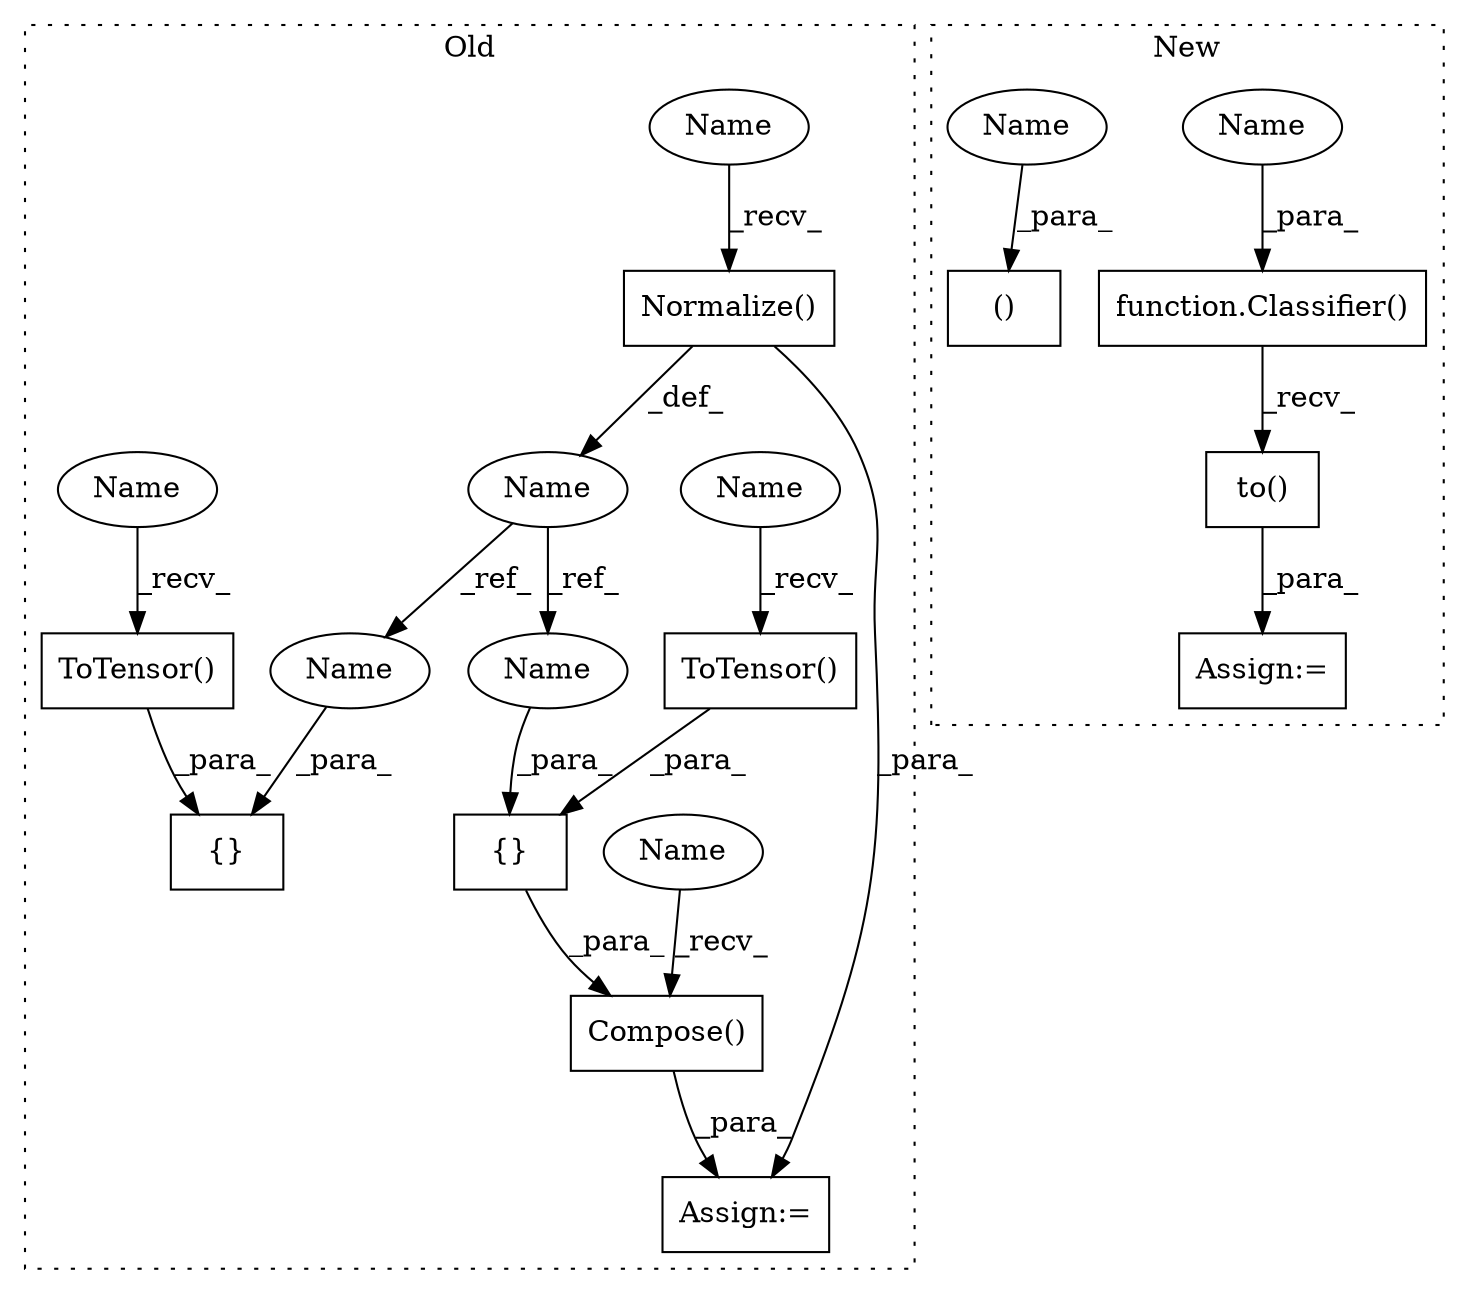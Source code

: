 digraph G {
subgraph cluster0 {
1 [label="ToTensor()" a="75" s="1764" l="12" shape="box"];
3 [label="Compose()" a="75" s="1691,1801" l="10,1" shape="box"];
4 [label="{}" a="59" s="1701,1795" l="10,0" shape="box"];
5 [label="Normalize()" a="75" s="1429" l="66" shape="box"];
6 [label="{}" a="59" s="1528,1663" l="10,0" shape="box"];
8 [label="ToTensor()" a="75" s="1632" l="12" shape="box"];
9 [label="Name" a="87" s="1417" l="9" shape="ellipse"];
10 [label="Assign:=" a="68" s="1688" l="3" shape="box"];
15 [label="Name" a="87" s="1786" l="9" shape="ellipse"];
16 [label="Name" a="87" s="1654" l="9" shape="ellipse"];
17 [label="Name" a="87" s="1764" l="1" shape="ellipse"];
18 [label="Name" a="87" s="1429" l="1" shape="ellipse"];
19 [label="Name" a="87" s="1691" l="1" shape="ellipse"];
20 [label="Name" a="87" s="1632" l="1" shape="ellipse"];
label = "Old";
style="dotted";
}
subgraph cluster1 {
2 [label="function.Classifier()" a="75" s="2433,2465" l="11,48" shape="box"];
7 [label="to()" a="75" s="2433,2523" l="84,1" shape="box"];
11 [label="()" a="54" s="1586" l="26" shape="box"];
12 [label="Assign:=" a="68" s="3446" l="3" shape="box"];
13 [label="Name" a="87" s="2454" l="11" shape="ellipse"];
14 [label="Name" a="87" s="1601" l="11" shape="ellipse"];
label = "New";
style="dotted";
}
1 -> 4 [label="_para_"];
2 -> 7 [label="_recv_"];
3 -> 10 [label="_para_"];
4 -> 3 [label="_para_"];
5 -> 9 [label="_def_"];
5 -> 10 [label="_para_"];
7 -> 12 [label="_para_"];
8 -> 6 [label="_para_"];
9 -> 15 [label="_ref_"];
9 -> 16 [label="_ref_"];
13 -> 2 [label="_para_"];
14 -> 11 [label="_para_"];
15 -> 4 [label="_para_"];
16 -> 6 [label="_para_"];
17 -> 1 [label="_recv_"];
18 -> 5 [label="_recv_"];
19 -> 3 [label="_recv_"];
20 -> 8 [label="_recv_"];
}